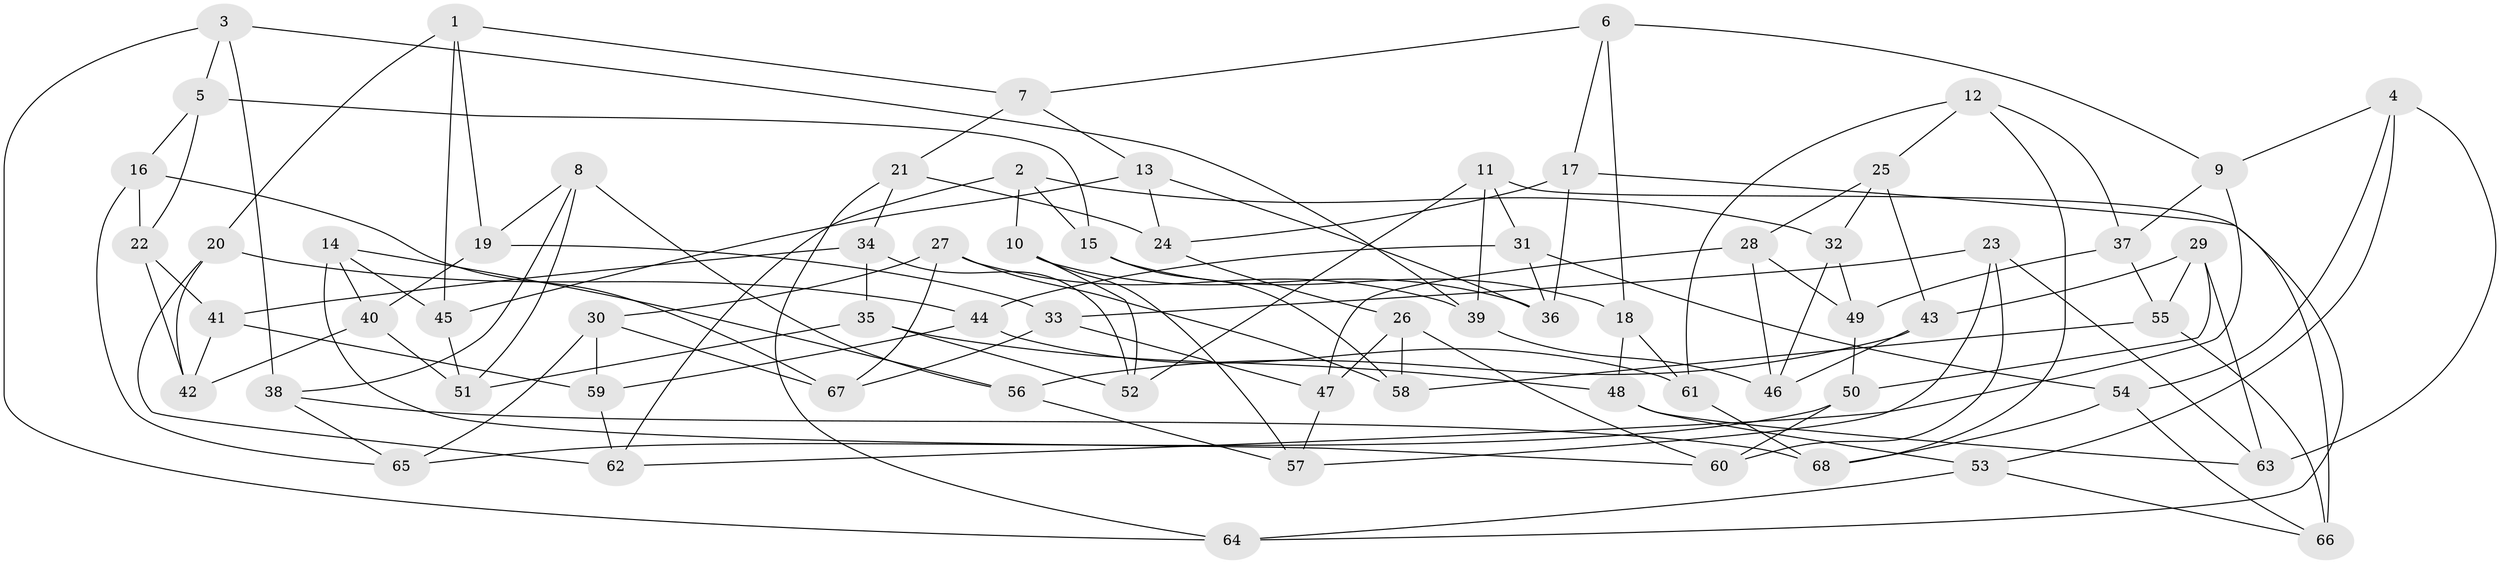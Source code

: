 // Generated by graph-tools (version 1.1) at 2025/11/02/27/25 16:11:45]
// undirected, 68 vertices, 136 edges
graph export_dot {
graph [start="1"]
  node [color=gray90,style=filled];
  1;
  2;
  3;
  4;
  5;
  6;
  7;
  8;
  9;
  10;
  11;
  12;
  13;
  14;
  15;
  16;
  17;
  18;
  19;
  20;
  21;
  22;
  23;
  24;
  25;
  26;
  27;
  28;
  29;
  30;
  31;
  32;
  33;
  34;
  35;
  36;
  37;
  38;
  39;
  40;
  41;
  42;
  43;
  44;
  45;
  46;
  47;
  48;
  49;
  50;
  51;
  52;
  53;
  54;
  55;
  56;
  57;
  58;
  59;
  60;
  61;
  62;
  63;
  64;
  65;
  66;
  67;
  68;
  1 -- 45;
  1 -- 7;
  1 -- 20;
  1 -- 19;
  2 -- 10;
  2 -- 15;
  2 -- 62;
  2 -- 32;
  3 -- 64;
  3 -- 38;
  3 -- 5;
  3 -- 39;
  4 -- 63;
  4 -- 53;
  4 -- 9;
  4 -- 54;
  5 -- 16;
  5 -- 22;
  5 -- 15;
  6 -- 17;
  6 -- 9;
  6 -- 7;
  6 -- 18;
  7 -- 21;
  7 -- 13;
  8 -- 38;
  8 -- 51;
  8 -- 56;
  8 -- 19;
  9 -- 37;
  9 -- 62;
  10 -- 57;
  10 -- 36;
  10 -- 52;
  11 -- 52;
  11 -- 39;
  11 -- 66;
  11 -- 31;
  12 -- 37;
  12 -- 61;
  12 -- 25;
  12 -- 68;
  13 -- 45;
  13 -- 24;
  13 -- 36;
  14 -- 45;
  14 -- 60;
  14 -- 56;
  14 -- 40;
  15 -- 58;
  15 -- 18;
  16 -- 67;
  16 -- 22;
  16 -- 65;
  17 -- 36;
  17 -- 24;
  17 -- 64;
  18 -- 48;
  18 -- 61;
  19 -- 40;
  19 -- 33;
  20 -- 44;
  20 -- 62;
  20 -- 42;
  21 -- 64;
  21 -- 34;
  21 -- 24;
  22 -- 41;
  22 -- 42;
  23 -- 60;
  23 -- 33;
  23 -- 63;
  23 -- 57;
  24 -- 26;
  25 -- 43;
  25 -- 32;
  25 -- 28;
  26 -- 47;
  26 -- 60;
  26 -- 58;
  27 -- 39;
  27 -- 30;
  27 -- 67;
  27 -- 58;
  28 -- 46;
  28 -- 49;
  28 -- 47;
  29 -- 63;
  29 -- 50;
  29 -- 43;
  29 -- 55;
  30 -- 59;
  30 -- 65;
  30 -- 67;
  31 -- 44;
  31 -- 36;
  31 -- 54;
  32 -- 49;
  32 -- 46;
  33 -- 67;
  33 -- 47;
  34 -- 35;
  34 -- 41;
  34 -- 52;
  35 -- 52;
  35 -- 48;
  35 -- 51;
  37 -- 55;
  37 -- 49;
  38 -- 65;
  38 -- 68;
  39 -- 46;
  40 -- 42;
  40 -- 51;
  41 -- 59;
  41 -- 42;
  43 -- 56;
  43 -- 46;
  44 -- 61;
  44 -- 59;
  45 -- 51;
  47 -- 57;
  48 -- 53;
  48 -- 63;
  49 -- 50;
  50 -- 60;
  50 -- 65;
  53 -- 66;
  53 -- 64;
  54 -- 66;
  54 -- 68;
  55 -- 58;
  55 -- 66;
  56 -- 57;
  59 -- 62;
  61 -- 68;
}
